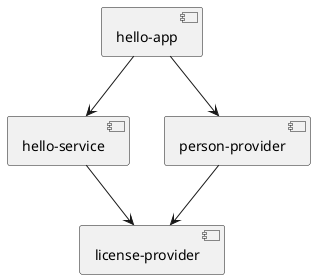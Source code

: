 @startuml
'https://plantuml.com/component-diagram

[hello-app] --> [hello-service]
[hello-app] --> [person-provider]
[hello-service] --> [license-provider]
[person-provider] --> [license-provider]

@enduml